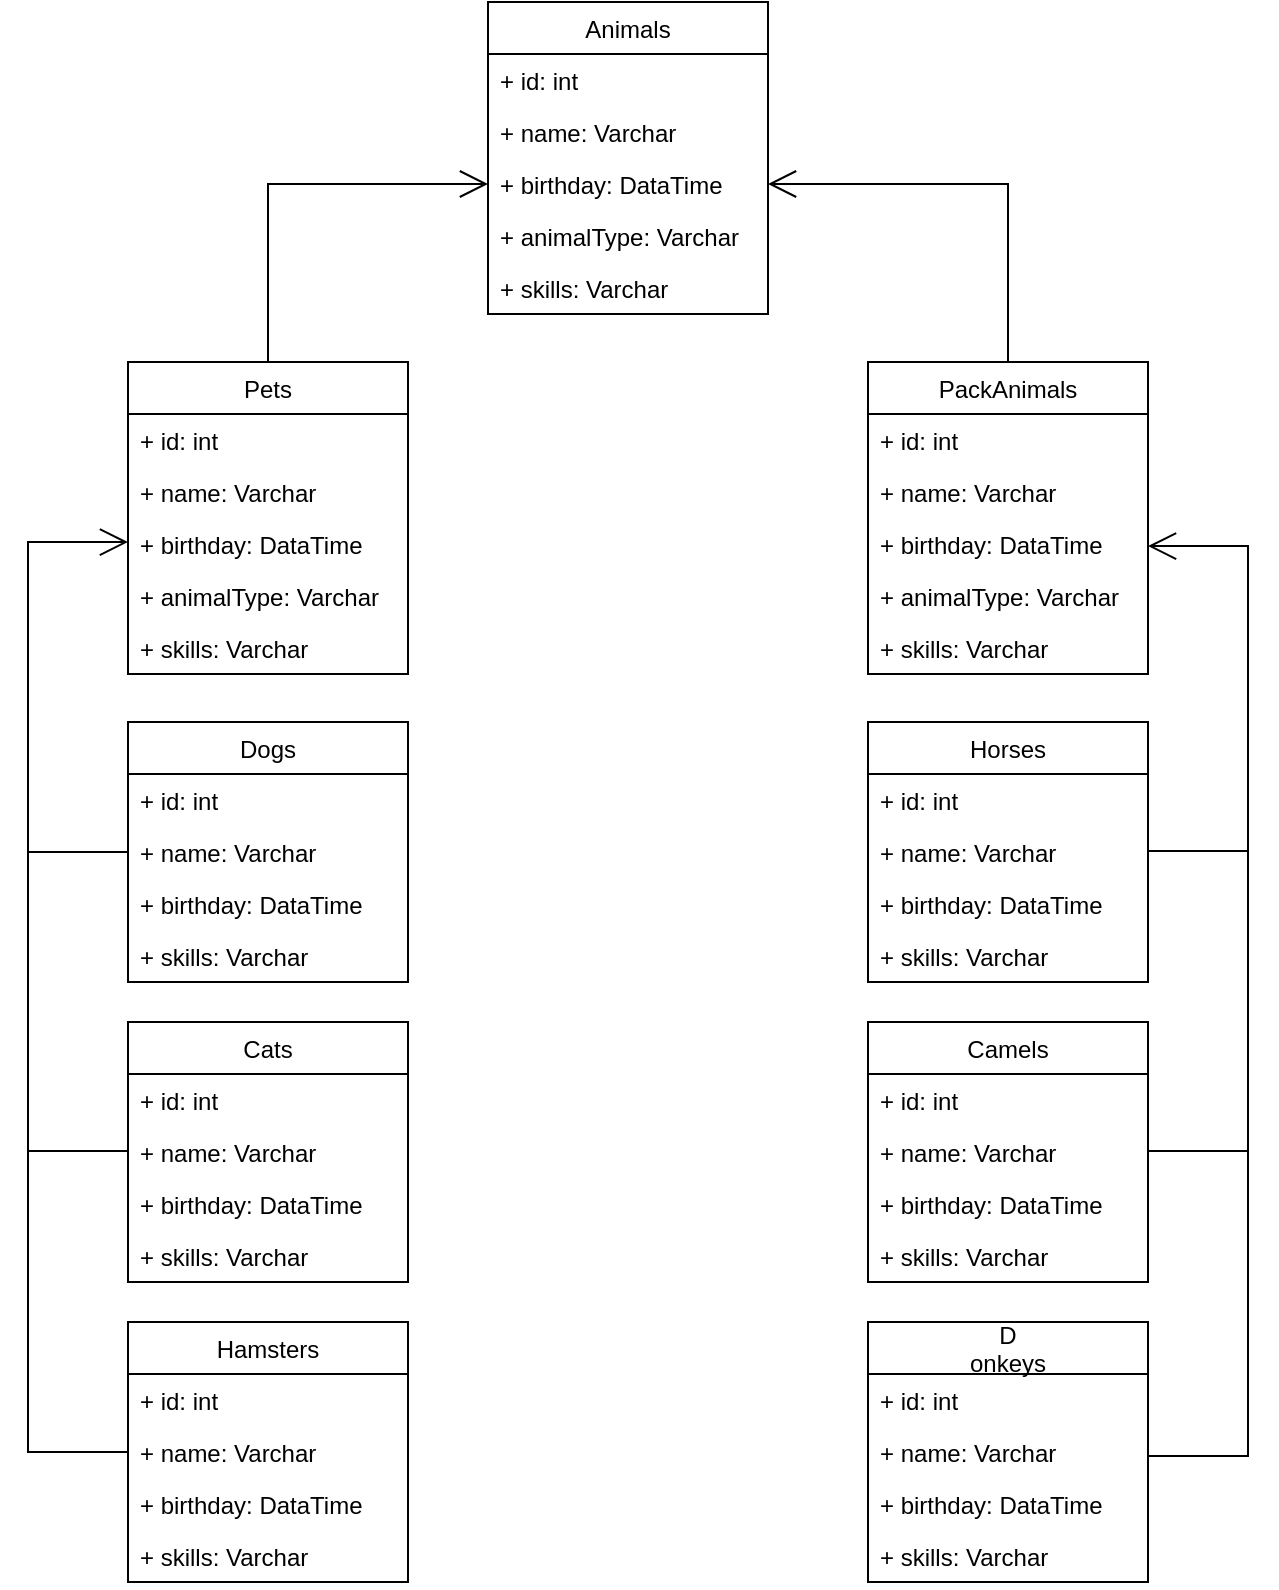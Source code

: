 <mxfile version="20.8.16" type="device"><diagram name="Страница 1" id="nW5U8GBFtNU9q9PJY7RQ"><mxGraphModel dx="807" dy="817" grid="1" gridSize="10" guides="1" tooltips="1" connect="1" arrows="1" fold="1" page="1" pageScale="1" pageWidth="1169" pageHeight="827" math="0" shadow="0"><root><mxCell id="0"/><mxCell id="1" parent="0"/><mxCell id="hPPAzK6D2x0NUvNlNVUg-1" value="Animals" style="swimlane;fontStyle=0;childLayout=stackLayout;horizontal=1;startSize=26;fillColor=none;horizontalStack=0;resizeParent=1;resizeParentMax=0;resizeLast=0;collapsible=1;marginBottom=0;" parent="1" vertex="1"><mxGeometry x="300" y="10" width="140" height="156" as="geometry"/></mxCell><mxCell id="hPPAzK6D2x0NUvNlNVUg-2" value="+ id: int" style="text;strokeColor=none;fillColor=none;align=left;verticalAlign=top;spacingLeft=4;spacingRight=4;overflow=hidden;rotatable=0;points=[[0,0.5],[1,0.5]];portConstraint=eastwest;" parent="hPPAzK6D2x0NUvNlNVUg-1" vertex="1"><mxGeometry y="26" width="140" height="26" as="geometry"/></mxCell><mxCell id="hPPAzK6D2x0NUvNlNVUg-3" value="+ name: Varchar" style="text;strokeColor=none;fillColor=none;align=left;verticalAlign=top;spacingLeft=4;spacingRight=4;overflow=hidden;rotatable=0;points=[[0,0.5],[1,0.5]];portConstraint=eastwest;" parent="hPPAzK6D2x0NUvNlNVUg-1" vertex="1"><mxGeometry y="52" width="140" height="26" as="geometry"/></mxCell><mxCell id="hPPAzK6D2x0NUvNlNVUg-4" value="+ birthday: DataTime" style="text;strokeColor=none;fillColor=none;align=left;verticalAlign=top;spacingLeft=4;spacingRight=4;overflow=hidden;rotatable=0;points=[[0,0.5],[1,0.5]];portConstraint=eastwest;" parent="hPPAzK6D2x0NUvNlNVUg-1" vertex="1"><mxGeometry y="78" width="140" height="26" as="geometry"/></mxCell><mxCell id="hPPAzK6D2x0NUvNlNVUg-5" value="+ animalType: Varchar" style="text;strokeColor=none;fillColor=none;align=left;verticalAlign=top;spacingLeft=4;spacingRight=4;overflow=hidden;rotatable=0;points=[[0,0.5],[1,0.5]];portConstraint=eastwest;" parent="hPPAzK6D2x0NUvNlNVUg-1" vertex="1"><mxGeometry y="104" width="140" height="26" as="geometry"/></mxCell><mxCell id="hPPAzK6D2x0NUvNlNVUg-21" value="+ skills: Varchar" style="text;strokeColor=none;fillColor=none;align=left;verticalAlign=top;spacingLeft=4;spacingRight=4;overflow=hidden;rotatable=0;points=[[0,0.5],[1,0.5]];portConstraint=eastwest;" parent="hPPAzK6D2x0NUvNlNVUg-1" vertex="1"><mxGeometry y="130" width="140" height="26" as="geometry"/></mxCell><mxCell id="hPPAzK6D2x0NUvNlNVUg-22" value="Pets" style="swimlane;fontStyle=0;childLayout=stackLayout;horizontal=1;startSize=26;fillColor=none;horizontalStack=0;resizeParent=1;resizeParentMax=0;resizeLast=0;collapsible=1;marginBottom=0;" parent="1" vertex="1"><mxGeometry x="120" y="190" width="140" height="156" as="geometry"/></mxCell><mxCell id="hPPAzK6D2x0NUvNlNVUg-23" value="+ id: int" style="text;strokeColor=none;fillColor=none;align=left;verticalAlign=top;spacingLeft=4;spacingRight=4;overflow=hidden;rotatable=0;points=[[0,0.5],[1,0.5]];portConstraint=eastwest;" parent="hPPAzK6D2x0NUvNlNVUg-22" vertex="1"><mxGeometry y="26" width="140" height="26" as="geometry"/></mxCell><mxCell id="hPPAzK6D2x0NUvNlNVUg-24" value="+ name: Varchar" style="text;strokeColor=none;fillColor=none;align=left;verticalAlign=top;spacingLeft=4;spacingRight=4;overflow=hidden;rotatable=0;points=[[0,0.5],[1,0.5]];portConstraint=eastwest;" parent="hPPAzK6D2x0NUvNlNVUg-22" vertex="1"><mxGeometry y="52" width="140" height="26" as="geometry"/></mxCell><mxCell id="hPPAzK6D2x0NUvNlNVUg-25" value="+ birthday: DataTime" style="text;strokeColor=none;fillColor=none;align=left;verticalAlign=top;spacingLeft=4;spacingRight=4;overflow=hidden;rotatable=0;points=[[0,0.5],[1,0.5]];portConstraint=eastwest;" parent="hPPAzK6D2x0NUvNlNVUg-22" vertex="1"><mxGeometry y="78" width="140" height="26" as="geometry"/></mxCell><mxCell id="hPPAzK6D2x0NUvNlNVUg-26" value="+ animalType: Varchar" style="text;strokeColor=none;fillColor=none;align=left;verticalAlign=top;spacingLeft=4;spacingRight=4;overflow=hidden;rotatable=0;points=[[0,0.5],[1,0.5]];portConstraint=eastwest;" parent="hPPAzK6D2x0NUvNlNVUg-22" vertex="1"><mxGeometry y="104" width="140" height="26" as="geometry"/></mxCell><mxCell id="hPPAzK6D2x0NUvNlNVUg-27" value="+ skills: Varchar" style="text;strokeColor=none;fillColor=none;align=left;verticalAlign=top;spacingLeft=4;spacingRight=4;overflow=hidden;rotatable=0;points=[[0,0.5],[1,0.5]];portConstraint=eastwest;" parent="hPPAzK6D2x0NUvNlNVUg-22" vertex="1"><mxGeometry y="130" width="140" height="26" as="geometry"/></mxCell><mxCell id="hPPAzK6D2x0NUvNlNVUg-28" value="PackAnimals" style="swimlane;fontStyle=0;childLayout=stackLayout;horizontal=1;startSize=26;fillColor=none;horizontalStack=0;resizeParent=1;resizeParentMax=0;resizeLast=0;collapsible=1;marginBottom=0;" parent="1" vertex="1"><mxGeometry x="490" y="190" width="140" height="156" as="geometry"/></mxCell><mxCell id="hPPAzK6D2x0NUvNlNVUg-29" value="+ id: int" style="text;strokeColor=none;fillColor=none;align=left;verticalAlign=top;spacingLeft=4;spacingRight=4;overflow=hidden;rotatable=0;points=[[0,0.5],[1,0.5]];portConstraint=eastwest;" parent="hPPAzK6D2x0NUvNlNVUg-28" vertex="1"><mxGeometry y="26" width="140" height="26" as="geometry"/></mxCell><mxCell id="hPPAzK6D2x0NUvNlNVUg-30" value="+ name: Varchar" style="text;strokeColor=none;fillColor=none;align=left;verticalAlign=top;spacingLeft=4;spacingRight=4;overflow=hidden;rotatable=0;points=[[0,0.5],[1,0.5]];portConstraint=eastwest;" parent="hPPAzK6D2x0NUvNlNVUg-28" vertex="1"><mxGeometry y="52" width="140" height="26" as="geometry"/></mxCell><mxCell id="hPPAzK6D2x0NUvNlNVUg-31" value="+ birthday: DataTime" style="text;strokeColor=none;fillColor=none;align=left;verticalAlign=top;spacingLeft=4;spacingRight=4;overflow=hidden;rotatable=0;points=[[0,0.5],[1,0.5]];portConstraint=eastwest;" parent="hPPAzK6D2x0NUvNlNVUg-28" vertex="1"><mxGeometry y="78" width="140" height="26" as="geometry"/></mxCell><mxCell id="hPPAzK6D2x0NUvNlNVUg-32" value="+ animalType: Varchar" style="text;strokeColor=none;fillColor=none;align=left;verticalAlign=top;spacingLeft=4;spacingRight=4;overflow=hidden;rotatable=0;points=[[0,0.5],[1,0.5]];portConstraint=eastwest;" parent="hPPAzK6D2x0NUvNlNVUg-28" vertex="1"><mxGeometry y="104" width="140" height="26" as="geometry"/></mxCell><mxCell id="hPPAzK6D2x0NUvNlNVUg-33" value="+ skills: Varchar" style="text;strokeColor=none;fillColor=none;align=left;verticalAlign=top;spacingLeft=4;spacingRight=4;overflow=hidden;rotatable=0;points=[[0,0.5],[1,0.5]];portConstraint=eastwest;" parent="hPPAzK6D2x0NUvNlNVUg-28" vertex="1"><mxGeometry y="130" width="140" height="26" as="geometry"/></mxCell><mxCell id="hPPAzK6D2x0NUvNlNVUg-34" value="Dogs" style="swimlane;fontStyle=0;childLayout=stackLayout;horizontal=1;startSize=26;fillColor=none;horizontalStack=0;resizeParent=1;resizeParentMax=0;resizeLast=0;collapsible=1;marginBottom=0;" parent="1" vertex="1"><mxGeometry x="120" y="370" width="140" height="130" as="geometry"/></mxCell><mxCell id="hPPAzK6D2x0NUvNlNVUg-35" value="+ id: int" style="text;strokeColor=none;fillColor=none;align=left;verticalAlign=top;spacingLeft=4;spacingRight=4;overflow=hidden;rotatable=0;points=[[0,0.5],[1,0.5]];portConstraint=eastwest;" parent="hPPAzK6D2x0NUvNlNVUg-34" vertex="1"><mxGeometry y="26" width="140" height="26" as="geometry"/></mxCell><mxCell id="hPPAzK6D2x0NUvNlNVUg-36" value="+ name: Varchar" style="text;strokeColor=none;fillColor=none;align=left;verticalAlign=top;spacingLeft=4;spacingRight=4;overflow=hidden;rotatable=0;points=[[0,0.5],[1,0.5]];portConstraint=eastwest;" parent="hPPAzK6D2x0NUvNlNVUg-34" vertex="1"><mxGeometry y="52" width="140" height="26" as="geometry"/></mxCell><mxCell id="hPPAzK6D2x0NUvNlNVUg-37" value="+ birthday: DataTime" style="text;strokeColor=none;fillColor=none;align=left;verticalAlign=top;spacingLeft=4;spacingRight=4;overflow=hidden;rotatable=0;points=[[0,0.5],[1,0.5]];portConstraint=eastwest;" parent="hPPAzK6D2x0NUvNlNVUg-34" vertex="1"><mxGeometry y="78" width="140" height="26" as="geometry"/></mxCell><mxCell id="hPPAzK6D2x0NUvNlNVUg-39" value="+ skills: Varchar" style="text;strokeColor=none;fillColor=none;align=left;verticalAlign=top;spacingLeft=4;spacingRight=4;overflow=hidden;rotatable=0;points=[[0,0.5],[1,0.5]];portConstraint=eastwest;" parent="hPPAzK6D2x0NUvNlNVUg-34" vertex="1"><mxGeometry y="104" width="140" height="26" as="geometry"/></mxCell><mxCell id="hPPAzK6D2x0NUvNlNVUg-40" value="Hamsters" style="swimlane;fontStyle=0;childLayout=stackLayout;horizontal=1;startSize=26;fillColor=none;horizontalStack=0;resizeParent=1;resizeParentMax=0;resizeLast=0;collapsible=1;marginBottom=0;" parent="1" vertex="1"><mxGeometry x="120" y="670" width="140" height="130" as="geometry"/></mxCell><mxCell id="hPPAzK6D2x0NUvNlNVUg-41" value="+ id: int" style="text;strokeColor=none;fillColor=none;align=left;verticalAlign=top;spacingLeft=4;spacingRight=4;overflow=hidden;rotatable=0;points=[[0,0.5],[1,0.5]];portConstraint=eastwest;" parent="hPPAzK6D2x0NUvNlNVUg-40" vertex="1"><mxGeometry y="26" width="140" height="26" as="geometry"/></mxCell><mxCell id="hPPAzK6D2x0NUvNlNVUg-42" value="+ name: Varchar" style="text;strokeColor=none;fillColor=none;align=left;verticalAlign=top;spacingLeft=4;spacingRight=4;overflow=hidden;rotatable=0;points=[[0,0.5],[1,0.5]];portConstraint=eastwest;" parent="hPPAzK6D2x0NUvNlNVUg-40" vertex="1"><mxGeometry y="52" width="140" height="26" as="geometry"/></mxCell><mxCell id="hPPAzK6D2x0NUvNlNVUg-43" value="+ birthday: DataTime" style="text;strokeColor=none;fillColor=none;align=left;verticalAlign=top;spacingLeft=4;spacingRight=4;overflow=hidden;rotatable=0;points=[[0,0.5],[1,0.5]];portConstraint=eastwest;" parent="hPPAzK6D2x0NUvNlNVUg-40" vertex="1"><mxGeometry y="78" width="140" height="26" as="geometry"/></mxCell><mxCell id="hPPAzK6D2x0NUvNlNVUg-44" value="+ skills: Varchar" style="text;strokeColor=none;fillColor=none;align=left;verticalAlign=top;spacingLeft=4;spacingRight=4;overflow=hidden;rotatable=0;points=[[0,0.5],[1,0.5]];portConstraint=eastwest;" parent="hPPAzK6D2x0NUvNlNVUg-40" vertex="1"><mxGeometry y="104" width="140" height="26" as="geometry"/></mxCell><mxCell id="hPPAzK6D2x0NUvNlNVUg-45" value="Cats" style="swimlane;fontStyle=0;childLayout=stackLayout;horizontal=1;startSize=26;fillColor=none;horizontalStack=0;resizeParent=1;resizeParentMax=0;resizeLast=0;collapsible=1;marginBottom=0;" parent="1" vertex="1"><mxGeometry x="120" y="520" width="140" height="130" as="geometry"/></mxCell><mxCell id="hPPAzK6D2x0NUvNlNVUg-46" value="+ id: int" style="text;strokeColor=none;fillColor=none;align=left;verticalAlign=top;spacingLeft=4;spacingRight=4;overflow=hidden;rotatable=0;points=[[0,0.5],[1,0.5]];portConstraint=eastwest;" parent="hPPAzK6D2x0NUvNlNVUg-45" vertex="1"><mxGeometry y="26" width="140" height="26" as="geometry"/></mxCell><mxCell id="hPPAzK6D2x0NUvNlNVUg-47" value="+ name: Varchar" style="text;strokeColor=none;fillColor=none;align=left;verticalAlign=top;spacingLeft=4;spacingRight=4;overflow=hidden;rotatable=0;points=[[0,0.5],[1,0.5]];portConstraint=eastwest;" parent="hPPAzK6D2x0NUvNlNVUg-45" vertex="1"><mxGeometry y="52" width="140" height="26" as="geometry"/></mxCell><mxCell id="hPPAzK6D2x0NUvNlNVUg-48" value="+ birthday: DataTime" style="text;strokeColor=none;fillColor=none;align=left;verticalAlign=top;spacingLeft=4;spacingRight=4;overflow=hidden;rotatable=0;points=[[0,0.5],[1,0.5]];portConstraint=eastwest;" parent="hPPAzK6D2x0NUvNlNVUg-45" vertex="1"><mxGeometry y="78" width="140" height="26" as="geometry"/></mxCell><mxCell id="hPPAzK6D2x0NUvNlNVUg-49" value="+ skills: Varchar" style="text;strokeColor=none;fillColor=none;align=left;verticalAlign=top;spacingLeft=4;spacingRight=4;overflow=hidden;rotatable=0;points=[[0,0.5],[1,0.5]];portConstraint=eastwest;" parent="hPPAzK6D2x0NUvNlNVUg-45" vertex="1"><mxGeometry y="104" width="140" height="26" as="geometry"/></mxCell><mxCell id="hPPAzK6D2x0NUvNlNVUg-50" value="Horses" style="swimlane;fontStyle=0;childLayout=stackLayout;horizontal=1;startSize=26;fillColor=none;horizontalStack=0;resizeParent=1;resizeParentMax=0;resizeLast=0;collapsible=1;marginBottom=0;" parent="1" vertex="1"><mxGeometry x="490" y="370" width="140" height="130" as="geometry"/></mxCell><mxCell id="hPPAzK6D2x0NUvNlNVUg-51" value="+ id: int" style="text;strokeColor=none;fillColor=none;align=left;verticalAlign=top;spacingLeft=4;spacingRight=4;overflow=hidden;rotatable=0;points=[[0,0.5],[1,0.5]];portConstraint=eastwest;" parent="hPPAzK6D2x0NUvNlNVUg-50" vertex="1"><mxGeometry y="26" width="140" height="26" as="geometry"/></mxCell><mxCell id="hPPAzK6D2x0NUvNlNVUg-52" value="+ name: Varchar" style="text;strokeColor=none;fillColor=none;align=left;verticalAlign=top;spacingLeft=4;spacingRight=4;overflow=hidden;rotatable=0;points=[[0,0.5],[1,0.5]];portConstraint=eastwest;" parent="hPPAzK6D2x0NUvNlNVUg-50" vertex="1"><mxGeometry y="52" width="140" height="26" as="geometry"/></mxCell><mxCell id="hPPAzK6D2x0NUvNlNVUg-53" value="+ birthday: DataTime" style="text;strokeColor=none;fillColor=none;align=left;verticalAlign=top;spacingLeft=4;spacingRight=4;overflow=hidden;rotatable=0;points=[[0,0.5],[1,0.5]];portConstraint=eastwest;" parent="hPPAzK6D2x0NUvNlNVUg-50" vertex="1"><mxGeometry y="78" width="140" height="26" as="geometry"/></mxCell><mxCell id="hPPAzK6D2x0NUvNlNVUg-54" value="+ skills: Varchar" style="text;strokeColor=none;fillColor=none;align=left;verticalAlign=top;spacingLeft=4;spacingRight=4;overflow=hidden;rotatable=0;points=[[0,0.5],[1,0.5]];portConstraint=eastwest;" parent="hPPAzK6D2x0NUvNlNVUg-50" vertex="1"><mxGeometry y="104" width="140" height="26" as="geometry"/></mxCell><mxCell id="hPPAzK6D2x0NUvNlNVUg-55" value="D&#10;onkeys" style="swimlane;fontStyle=0;childLayout=stackLayout;horizontal=1;startSize=26;fillColor=none;horizontalStack=0;resizeParent=1;resizeParentMax=0;resizeLast=0;collapsible=1;marginBottom=0;" parent="1" vertex="1"><mxGeometry x="490" y="670" width="140" height="130" as="geometry"/></mxCell><mxCell id="hPPAzK6D2x0NUvNlNVUg-56" value="+ id: int" style="text;strokeColor=none;fillColor=none;align=left;verticalAlign=top;spacingLeft=4;spacingRight=4;overflow=hidden;rotatable=0;points=[[0,0.5],[1,0.5]];portConstraint=eastwest;" parent="hPPAzK6D2x0NUvNlNVUg-55" vertex="1"><mxGeometry y="26" width="140" height="26" as="geometry"/></mxCell><mxCell id="hPPAzK6D2x0NUvNlNVUg-57" value="+ name: Varchar" style="text;strokeColor=none;fillColor=none;align=left;verticalAlign=top;spacingLeft=4;spacingRight=4;overflow=hidden;rotatable=0;points=[[0,0.5],[1,0.5]];portConstraint=eastwest;" parent="hPPAzK6D2x0NUvNlNVUg-55" vertex="1"><mxGeometry y="52" width="140" height="26" as="geometry"/></mxCell><mxCell id="hPPAzK6D2x0NUvNlNVUg-58" value="+ birthday: DataTime" style="text;strokeColor=none;fillColor=none;align=left;verticalAlign=top;spacingLeft=4;spacingRight=4;overflow=hidden;rotatable=0;points=[[0,0.5],[1,0.5]];portConstraint=eastwest;" parent="hPPAzK6D2x0NUvNlNVUg-55" vertex="1"><mxGeometry y="78" width="140" height="26" as="geometry"/></mxCell><mxCell id="hPPAzK6D2x0NUvNlNVUg-59" value="+ skills: Varchar" style="text;strokeColor=none;fillColor=none;align=left;verticalAlign=top;spacingLeft=4;spacingRight=4;overflow=hidden;rotatable=0;points=[[0,0.5],[1,0.5]];portConstraint=eastwest;" parent="hPPAzK6D2x0NUvNlNVUg-55" vertex="1"><mxGeometry y="104" width="140" height="26" as="geometry"/></mxCell><mxCell id="hPPAzK6D2x0NUvNlNVUg-60" value="Camels" style="swimlane;fontStyle=0;childLayout=stackLayout;horizontal=1;startSize=26;fillColor=none;horizontalStack=0;resizeParent=1;resizeParentMax=0;resizeLast=0;collapsible=1;marginBottom=0;" parent="1" vertex="1"><mxGeometry x="490" y="520" width="140" height="130" as="geometry"/></mxCell><mxCell id="hPPAzK6D2x0NUvNlNVUg-61" value="+ id: int" style="text;strokeColor=none;fillColor=none;align=left;verticalAlign=top;spacingLeft=4;spacingRight=4;overflow=hidden;rotatable=0;points=[[0,0.5],[1,0.5]];portConstraint=eastwest;" parent="hPPAzK6D2x0NUvNlNVUg-60" vertex="1"><mxGeometry y="26" width="140" height="26" as="geometry"/></mxCell><mxCell id="hPPAzK6D2x0NUvNlNVUg-62" value="+ name: Varchar" style="text;strokeColor=none;fillColor=none;align=left;verticalAlign=top;spacingLeft=4;spacingRight=4;overflow=hidden;rotatable=0;points=[[0,0.5],[1,0.5]];portConstraint=eastwest;" parent="hPPAzK6D2x0NUvNlNVUg-60" vertex="1"><mxGeometry y="52" width="140" height="26" as="geometry"/></mxCell><mxCell id="hPPAzK6D2x0NUvNlNVUg-63" value="+ birthday: DataTime" style="text;strokeColor=none;fillColor=none;align=left;verticalAlign=top;spacingLeft=4;spacingRight=4;overflow=hidden;rotatable=0;points=[[0,0.5],[1,0.5]];portConstraint=eastwest;" parent="hPPAzK6D2x0NUvNlNVUg-60" vertex="1"><mxGeometry y="78" width="140" height="26" as="geometry"/></mxCell><mxCell id="hPPAzK6D2x0NUvNlNVUg-64" value="+ skills: Varchar" style="text;strokeColor=none;fillColor=none;align=left;verticalAlign=top;spacingLeft=4;spacingRight=4;overflow=hidden;rotatable=0;points=[[0,0.5],[1,0.5]];portConstraint=eastwest;" parent="hPPAzK6D2x0NUvNlNVUg-60" vertex="1"><mxGeometry y="104" width="140" height="26" as="geometry"/></mxCell><mxCell id="hPPAzK6D2x0NUvNlNVUg-65" value="" style="endArrow=open;endFill=1;endSize=12;html=1;rounded=0;exitX=0.5;exitY=0;exitDx=0;exitDy=0;entryX=0;entryY=0.5;entryDx=0;entryDy=0;" parent="1" source="hPPAzK6D2x0NUvNlNVUg-22" target="hPPAzK6D2x0NUvNlNVUg-4" edge="1"><mxGeometry width="160" relative="1" as="geometry"><mxPoint x="320" y="380" as="sourcePoint"/><mxPoint x="480" y="380" as="targetPoint"/><Array as="points"><mxPoint x="190" y="101"/></Array></mxGeometry></mxCell><mxCell id="hPPAzK6D2x0NUvNlNVUg-66" value="" style="endArrow=open;endFill=1;endSize=12;html=1;rounded=0;exitX=0.5;exitY=0;exitDx=0;exitDy=0;entryX=1;entryY=0.5;entryDx=0;entryDy=0;" parent="1" source="hPPAzK6D2x0NUvNlNVUg-28" target="hPPAzK6D2x0NUvNlNVUg-4" edge="1"><mxGeometry width="160" relative="1" as="geometry"><mxPoint x="610" y="100" as="sourcePoint"/><mxPoint x="770" y="100" as="targetPoint"/><Array as="points"><mxPoint x="560" y="101"/></Array></mxGeometry></mxCell><mxCell id="hPPAzK6D2x0NUvNlNVUg-67" value="" style="endArrow=open;endFill=1;endSize=12;html=1;rounded=0;exitX=0;exitY=0.5;exitDx=0;exitDy=0;entryX=0;entryY=0.462;entryDx=0;entryDy=0;entryPerimeter=0;" parent="1" source="hPPAzK6D2x0NUvNlNVUg-42" target="hPPAzK6D2x0NUvNlNVUg-25" edge="1"><mxGeometry width="160" relative="1" as="geometry"><mxPoint x="110" y="740" as="sourcePoint"/><mxPoint x="90" y="290" as="targetPoint"/><Array as="points"><mxPoint x="70" y="735"/><mxPoint x="70" y="280"/></Array></mxGeometry></mxCell><mxCell id="hPPAzK6D2x0NUvNlNVUg-71" value="" style="endArrow=open;endFill=1;endSize=12;html=1;rounded=0;exitX=1;exitY=0.577;exitDx=0;exitDy=0;entryX=1;entryY=0.539;entryDx=0;entryDy=0;entryPerimeter=0;exitPerimeter=0;" parent="1" source="hPPAzK6D2x0NUvNlNVUg-57" target="hPPAzK6D2x0NUvNlNVUg-31" edge="1"><mxGeometry width="160" relative="1" as="geometry"><mxPoint x="640" y="736.99" as="sourcePoint"/><mxPoint x="640" y="282.002" as="targetPoint"/><Array as="points"><mxPoint x="680" y="737"/><mxPoint x="680" y="282"/></Array></mxGeometry></mxCell><mxCell id="RK_GjWzFe51JtCqmj8eH-1" value="" style="endArrow=none;html=1;rounded=0;entryX=0;entryY=0.5;entryDx=0;entryDy=0;" edge="1" parent="1" target="hPPAzK6D2x0NUvNlNVUg-36"><mxGeometry width="50" height="50" relative="1" as="geometry"><mxPoint x="70" y="435" as="sourcePoint"/><mxPoint x="440" y="400" as="targetPoint"/></mxGeometry></mxCell><mxCell id="RK_GjWzFe51JtCqmj8eH-2" value="" style="endArrow=none;html=1;rounded=0;entryX=0;entryY=0.5;entryDx=0;entryDy=0;" edge="1" parent="1"><mxGeometry width="50" height="50" relative="1" as="geometry"><mxPoint x="70" y="584.5" as="sourcePoint"/><mxPoint x="120" y="584.5" as="targetPoint"/></mxGeometry></mxCell><mxCell id="RK_GjWzFe51JtCqmj8eH-3" value="" style="endArrow=none;html=1;rounded=0;entryX=0;entryY=0.5;entryDx=0;entryDy=0;" edge="1" parent="1"><mxGeometry width="50" height="50" relative="1" as="geometry"><mxPoint x="630" y="434.5" as="sourcePoint"/><mxPoint x="680" y="434.5" as="targetPoint"/></mxGeometry></mxCell><mxCell id="RK_GjWzFe51JtCqmj8eH-4" value="" style="endArrow=none;html=1;rounded=0;entryX=0;entryY=0.5;entryDx=0;entryDy=0;" edge="1" parent="1"><mxGeometry width="50" height="50" relative="1" as="geometry"><mxPoint x="630" y="584.5" as="sourcePoint"/><mxPoint x="680" y="584.5" as="targetPoint"/></mxGeometry></mxCell></root></mxGraphModel></diagram></mxfile>